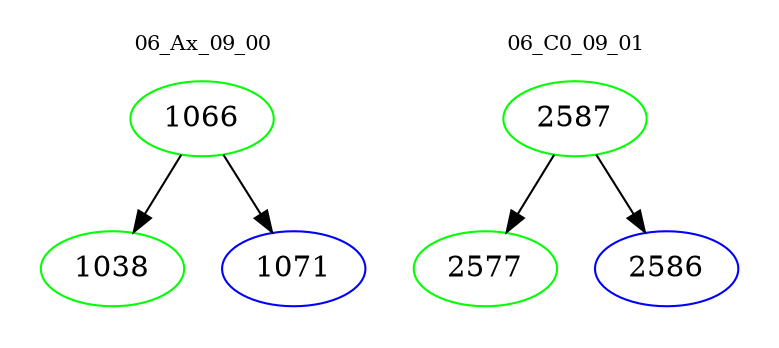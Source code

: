 digraph{
subgraph cluster_0 {
color = white
label = "06_Ax_09_00";
fontsize=10;
T0_1066 [label="1066", color="green"]
T0_1066 -> T0_1038 [color="black"]
T0_1038 [label="1038", color="green"]
T0_1066 -> T0_1071 [color="black"]
T0_1071 [label="1071", color="blue"]
}
subgraph cluster_1 {
color = white
label = "06_C0_09_01";
fontsize=10;
T1_2587 [label="2587", color="green"]
T1_2587 -> T1_2577 [color="black"]
T1_2577 [label="2577", color="green"]
T1_2587 -> T1_2586 [color="black"]
T1_2586 [label="2586", color="blue"]
}
}
